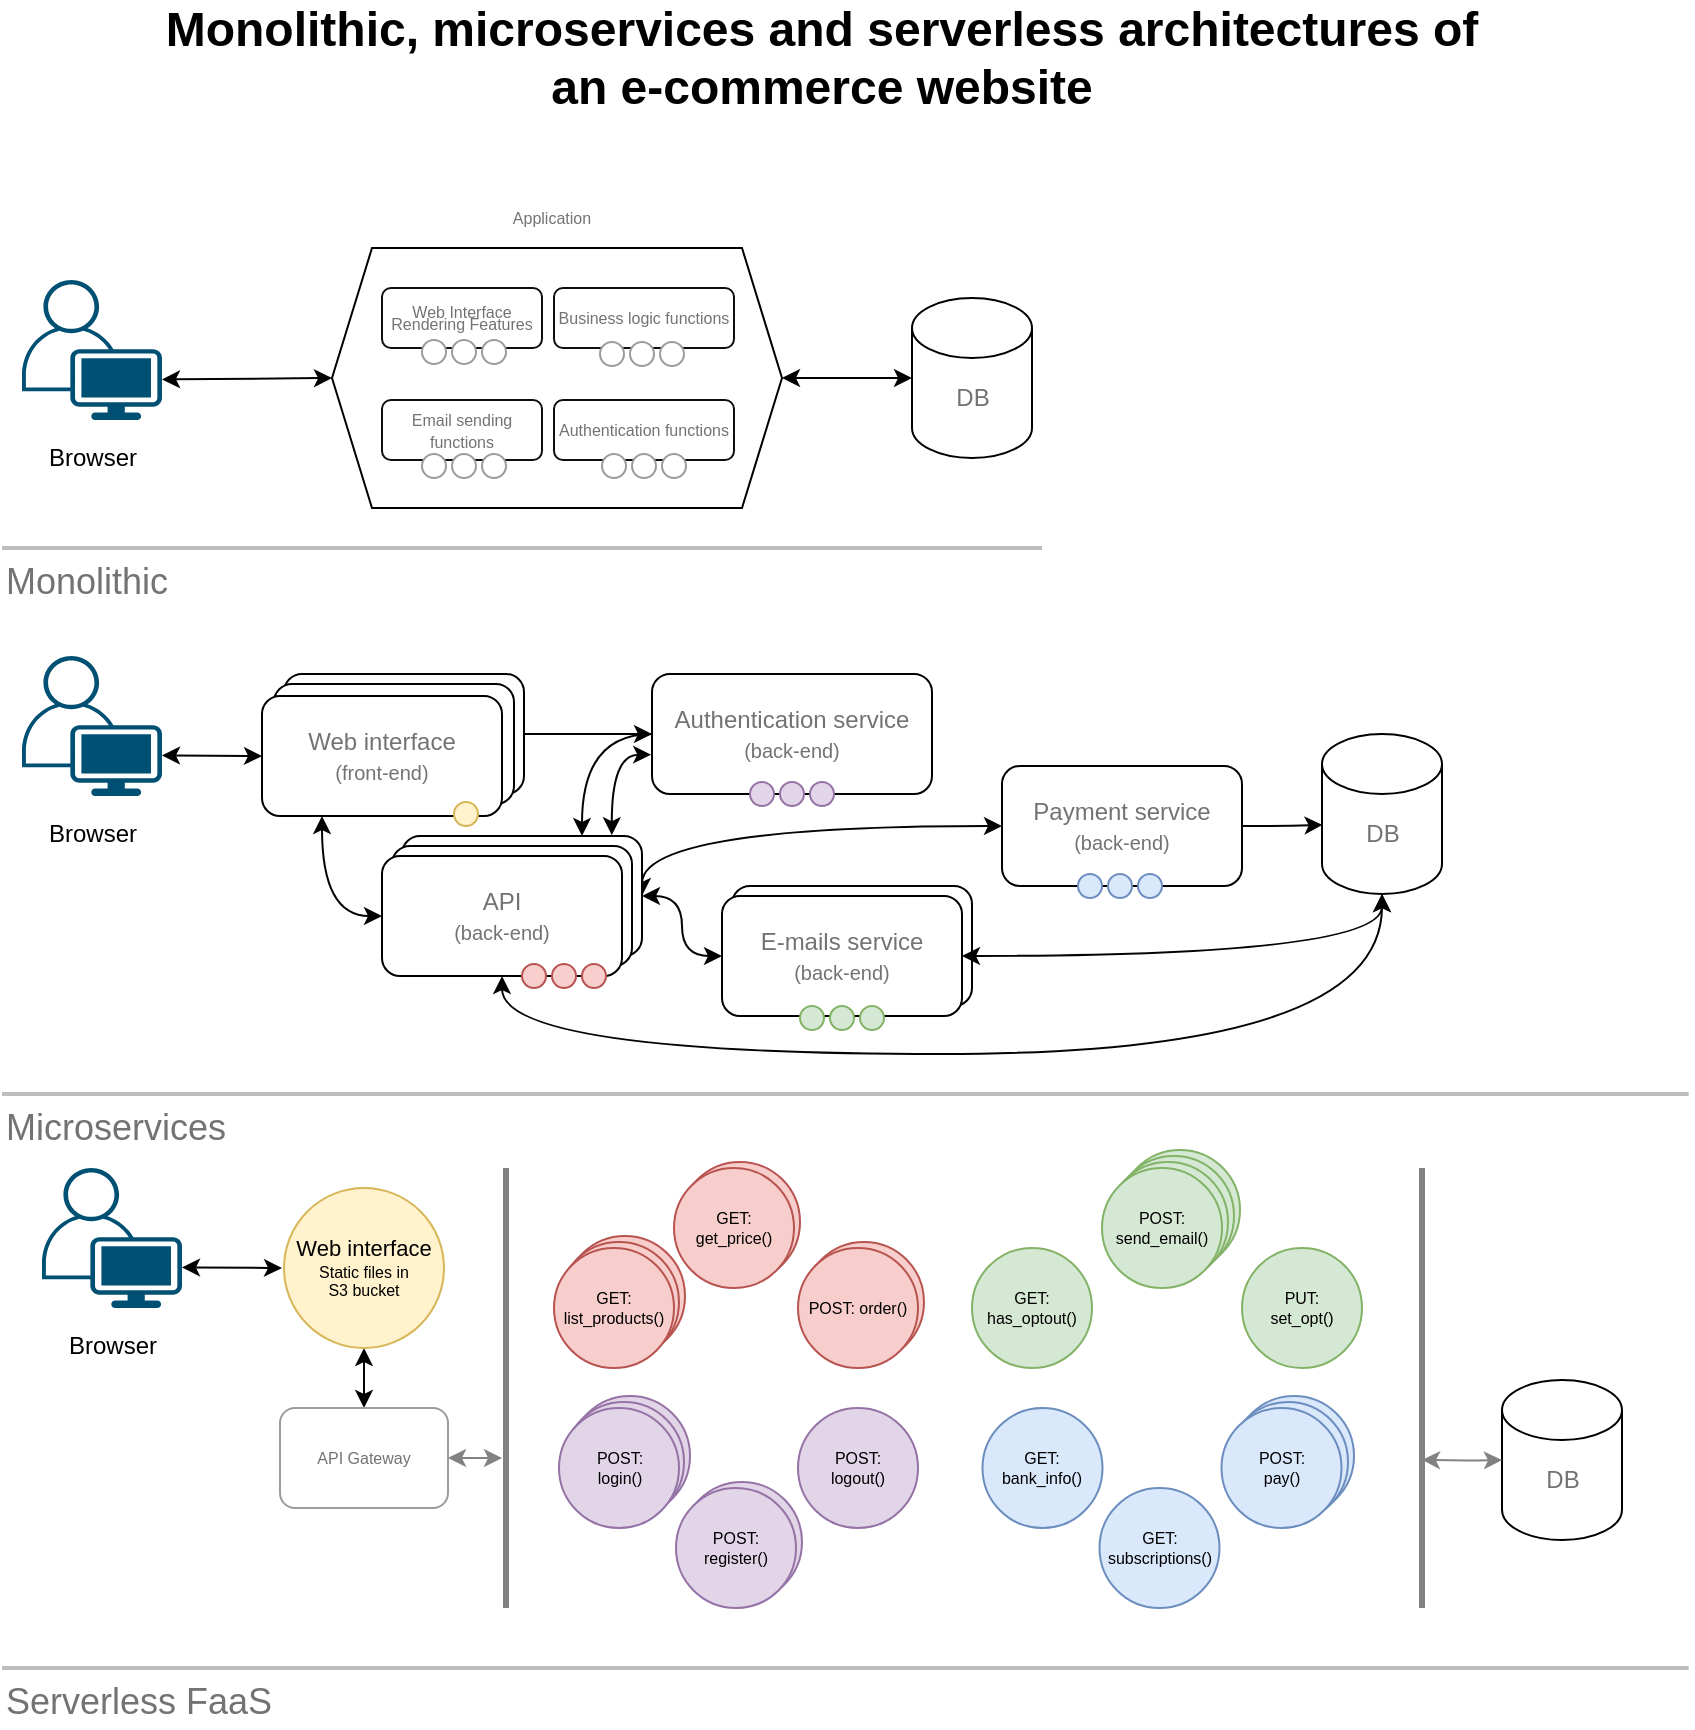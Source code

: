 <mxfile version="20.8.10" type="device"><diagram name="Page-1" id="tmqnJBKDXSSbNeETiniW"><mxGraphModel dx="1863" dy="654" grid="1" gridSize="10" guides="1" tooltips="1" connect="1" arrows="1" fold="1" page="1" pageScale="1" pageWidth="827" pageHeight="1169" math="0" shadow="0"><root><mxCell id="0"/><mxCell id="1" parent="0"/><mxCell id="VtH9s7EDoOdF-iFuhZGA-161" value="POST: &lt;br&gt;register()" style="ellipse;whiteSpace=wrap;html=1;aspect=fixed;strokeColor=#9673a6;fontSize=8;fillColor=#e1d5e7;" parent="1" vertex="1"><mxGeometry x="260" y="987" width="60" height="60" as="geometry"/></mxCell><mxCell id="VtH9s7EDoOdF-iFuhZGA-160" value="POST: &lt;br&gt;login()" style="ellipse;whiteSpace=wrap;html=1;aspect=fixed;strokeColor=#9673a6;fontSize=8;fillColor=#e1d5e7;" parent="1" vertex="1"><mxGeometry x="204" y="944" width="60" height="60" as="geometry"/></mxCell><mxCell id="VtH9s7EDoOdF-iFuhZGA-159" value="POST:&lt;br&gt;send_email()" style="ellipse;whiteSpace=wrap;html=1;aspect=fixed;strokeColor=#82b366;fontSize=8;fillColor=#d5e8d4;" parent="1" vertex="1"><mxGeometry x="479" y="821" width="60" height="60" as="geometry"/></mxCell><mxCell id="VtH9s7EDoOdF-iFuhZGA-158" value="POST:&lt;br&gt;send_email()" style="ellipse;whiteSpace=wrap;html=1;aspect=fixed;strokeColor=#82b366;fontSize=8;fillColor=#d5e8d4;" parent="1" vertex="1"><mxGeometry x="476" y="824" width="60" height="60" as="geometry"/></mxCell><mxCell id="VtH9s7EDoOdF-iFuhZGA-157" value="POST:&lt;br&gt;send_email()" style="ellipse;whiteSpace=wrap;html=1;aspect=fixed;strokeColor=#82b366;fontSize=8;fillColor=#d5e8d4;" parent="1" vertex="1"><mxGeometry x="473" y="827" width="60" height="60" as="geometry"/></mxCell><mxCell id="VtH9s7EDoOdF-iFuhZGA-156" value="POST: &lt;br&gt;pay()" style="ellipse;whiteSpace=wrap;html=1;aspect=fixed;strokeColor=#6c8ebf;fontSize=8;fillColor=#dae8fc;" parent="1" vertex="1"><mxGeometry x="536" y="944" width="60" height="60" as="geometry"/></mxCell><mxCell id="VtH9s7EDoOdF-iFuhZGA-155" value="POST: &lt;br&gt;pay()" style="ellipse;whiteSpace=wrap;html=1;aspect=fixed;strokeColor=#6c8ebf;fontSize=8;fillColor=#dae8fc;" parent="1" vertex="1"><mxGeometry x="533" y="947" width="60" height="60" as="geometry"/></mxCell><mxCell id="VtH9s7EDoOdF-iFuhZGA-154" value="POST: &lt;br&gt;login()" style="ellipse;whiteSpace=wrap;html=1;aspect=fixed;strokeColor=#9673a6;fontSize=8;fillColor=#e1d5e7;" parent="1" vertex="1"><mxGeometry x="201" y="947" width="60" height="60" as="geometry"/></mxCell><mxCell id="VtH9s7EDoOdF-iFuhZGA-153" value="GET: get_price()" style="ellipse;whiteSpace=wrap;html=1;aspect=fixed;strokeColor=#b85450;fontSize=8;fillColor=#f8cecc;" parent="1" vertex="1"><mxGeometry x="259" y="827" width="60" height="60" as="geometry"/></mxCell><mxCell id="VtH9s7EDoOdF-iFuhZGA-152" value="POST: order()" style="ellipse;whiteSpace=wrap;html=1;aspect=fixed;strokeColor=#b85450;fontSize=8;fillColor=#f8cecc;" parent="1" vertex="1"><mxGeometry x="321" y="867" width="60" height="60" as="geometry"/></mxCell><mxCell id="VtH9s7EDoOdF-iFuhZGA-151" value="GET: list_products()" style="ellipse;whiteSpace=wrap;html=1;aspect=fixed;strokeColor=#b85450;fontSize=8;fillColor=#f8cecc;" parent="1" vertex="1"><mxGeometry x="201.5" y="864" width="60" height="60" as="geometry"/></mxCell><mxCell id="VtH9s7EDoOdF-iFuhZGA-150" value="GET: list_products()" style="ellipse;whiteSpace=wrap;html=1;aspect=fixed;strokeColor=#b85450;fontSize=8;fillColor=#f8cecc;" parent="1" vertex="1"><mxGeometry x="198.5" y="867" width="60" height="60" as="geometry"/></mxCell><mxCell id="VtH9s7EDoOdF-iFuhZGA-80" value="" style="rounded=1;whiteSpace=wrap;html=1;fontSize=12;fontColor=#737373;" parent="1" vertex="1"><mxGeometry x="285" y="689" width="120" height="60" as="geometry"/></mxCell><mxCell id="VtH9s7EDoOdF-iFuhZGA-47" style="edgeStyle=orthogonalEdgeStyle;rounded=0;orthogonalLoop=1;jettySize=auto;html=1;exitX=0.75;exitY=0;exitDx=0;exitDy=0;entryX=0;entryY=0.5;entryDx=0;entryDy=0;strokeColor=#030303;strokeWidth=1;fontSize=8;fontColor=#737373;startArrow=classic;startFill=1;endArrow=none;endFill=0;curved=1;" parent="1" source="VtH9s7EDoOdF-iFuhZGA-38" target="VtH9s7EDoOdF-iFuhZGA-35" edge="1"><mxGeometry relative="1" as="geometry"/></mxCell><mxCell id="VtH9s7EDoOdF-iFuhZGA-50" style="edgeStyle=orthogonalEdgeStyle;rounded=0;orthogonalLoop=1;jettySize=auto;html=1;exitX=0.874;exitY=-0.007;exitDx=0;exitDy=0;entryX=-0.003;entryY=0.672;entryDx=0;entryDy=0;strokeColor=#030303;strokeWidth=1;fontSize=8;fontColor=#737373;startArrow=classic;startFill=1;endArrow=classic;endFill=1;exitPerimeter=0;entryPerimeter=0;curved=1;" parent="1" source="VtH9s7EDoOdF-iFuhZGA-38" target="VtH9s7EDoOdF-iFuhZGA-35" edge="1"><mxGeometry relative="1" as="geometry"/></mxCell><mxCell id="VtH9s7EDoOdF-iFuhZGA-51" style="edgeStyle=orthogonalEdgeStyle;curved=1;rounded=0;orthogonalLoop=1;jettySize=auto;html=1;exitX=1;exitY=0.5;exitDx=0;exitDy=0;entryX=0;entryY=0.5;entryDx=0;entryDy=0;strokeColor=#030303;strokeWidth=1;fontSize=8;fontColor=#737373;startArrow=classic;startFill=1;endArrow=classic;endFill=1;" parent="1" source="VtH9s7EDoOdF-iFuhZGA-38" target="VtH9s7EDoOdF-iFuhZGA-42" edge="1"><mxGeometry relative="1" as="geometry"/></mxCell><mxCell id="VtH9s7EDoOdF-iFuhZGA-52" style="edgeStyle=orthogonalEdgeStyle;curved=1;rounded=0;orthogonalLoop=1;jettySize=auto;html=1;exitX=1;exitY=0.5;exitDx=0;exitDy=0;entryX=0;entryY=0.5;entryDx=0;entryDy=0;strokeColor=#030303;strokeWidth=1;fontSize=8;fontColor=#737373;startArrow=classic;startFill=1;endArrow=classic;endFill=1;" parent="1" source="VtH9s7EDoOdF-iFuhZGA-38" target="VtH9s7EDoOdF-iFuhZGA-40" edge="1"><mxGeometry relative="1" as="geometry"><Array as="points"><mxPoint x="240" y="659"/></Array></mxGeometry></mxCell><mxCell id="VtH9s7EDoOdF-iFuhZGA-38" value="" style="rounded=1;whiteSpace=wrap;html=1;fontSize=12;fontColor=#737373;" parent="1" vertex="1"><mxGeometry x="120" y="664" width="120" height="60" as="geometry"/></mxCell><mxCell id="VtH9s7EDoOdF-iFuhZGA-39" value="" style="rounded=1;whiteSpace=wrap;html=1;fontSize=12;fontColor=#737373;" parent="1" vertex="1"><mxGeometry x="115" y="669" width="120" height="60" as="geometry"/></mxCell><mxCell id="VtH9s7EDoOdF-iFuhZGA-48" style="edgeStyle=orthogonalEdgeStyle;rounded=0;orthogonalLoop=1;jettySize=auto;html=1;exitX=1;exitY=0.5;exitDx=0;exitDy=0;entryX=0;entryY=0.5;entryDx=0;entryDy=0;strokeColor=#030303;strokeWidth=1;fontSize=8;fontColor=#737373;startArrow=none;startFill=0;endArrow=classic;endFill=1;curved=1;" parent="1" source="VtH9s7EDoOdF-iFuhZGA-37" target="VtH9s7EDoOdF-iFuhZGA-35" edge="1"><mxGeometry relative="1" as="geometry"/></mxCell><mxCell id="VtH9s7EDoOdF-iFuhZGA-37" value="" style="rounded=1;whiteSpace=wrap;html=1;fontSize=12;fontColor=#737373;" parent="1" vertex="1"><mxGeometry x="61" y="583" width="120" height="60" as="geometry"/></mxCell><mxCell id="VtH9s7EDoOdF-iFuhZGA-36" value="" style="rounded=1;whiteSpace=wrap;html=1;fontSize=12;fontColor=#737373;" parent="1" vertex="1"><mxGeometry x="56" y="588" width="120" height="60" as="geometry"/></mxCell><mxCell id="VtH9s7EDoOdF-iFuhZGA-1" value="&lt;font style=&quot;&quot;&gt;&lt;b&gt;&lt;font style=&quot;font-size: 24px;&quot;&gt;Monolithic, microservices and serverless architectures of &lt;br&gt;an e-commerce website&lt;/font&gt;&lt;/b&gt;&lt;br&gt;&lt;/font&gt;" style="text;html=1;strokeColor=none;fillColor=none;align=center;verticalAlign=middle;whiteSpace=wrap;rounded=0;" parent="1" vertex="1"><mxGeometry x="-60" y="260" width="780" height="30" as="geometry"/></mxCell><mxCell id="VtH9s7EDoOdF-iFuhZGA-109" style="edgeStyle=none;rounded=0;orthogonalLoop=1;jettySize=auto;html=1;exitX=0;exitY=0.5;exitDx=0;exitDy=0;entryX=1;entryY=0.71;entryDx=0;entryDy=0;entryPerimeter=0;strokeColor=#030303;strokeWidth=1;fontSize=8;fontColor=#737373;startArrow=classic;startFill=1;endArrow=classic;endFill=1;" parent="1" source="VtH9s7EDoOdF-iFuhZGA-2" target="VtH9s7EDoOdF-iFuhZGA-6" edge="1"><mxGeometry relative="1" as="geometry"/></mxCell><mxCell id="VtH9s7EDoOdF-iFuhZGA-2" value="" style="shape=hexagon;perimeter=hexagonPerimeter2;whiteSpace=wrap;html=1;fixedSize=1;fontSize=24;rotation=0;" parent="1" vertex="1"><mxGeometry x="85" y="370" width="225" height="130" as="geometry"/></mxCell><mxCell id="VtH9s7EDoOdF-iFuhZGA-4" value="" style="endArrow=classic;startArrow=classic;html=1;rounded=0;fontSize=24;exitX=1;exitY=0.5;exitDx=0;exitDy=0;entryX=0;entryY=0.5;entryDx=0;entryDy=0;entryPerimeter=0;" parent="1" target="VtH9s7EDoOdF-iFuhZGA-3" edge="1"><mxGeometry width="50" height="50" relative="1" as="geometry"><mxPoint x="310" y="435" as="sourcePoint"/><mxPoint x="515" y="510" as="targetPoint"/></mxGeometry></mxCell><mxCell id="VtH9s7EDoOdF-iFuhZGA-5" value="&lt;font color=&quot;#737373&quot; style=&quot;font-size: 18px;&quot;&gt;Monolithic&lt;/font&gt;" style="text;html=1;strokeColor=none;fillColor=none;align=left;verticalAlign=middle;whiteSpace=wrap;rounded=0;fontSize=24;" parent="1" vertex="1"><mxGeometry x="-80" y="520" width="160" height="30" as="geometry"/></mxCell><mxCell id="VtH9s7EDoOdF-iFuhZGA-6" value="&lt;font style=&quot;font-size: 12px;&quot;&gt;Browser&lt;/font&gt;" style="points=[[0.35,0,0],[0.98,0.51,0],[1,0.71,0],[0.67,1,0],[0,0.795,0],[0,0.65,0]];verticalLabelPosition=bottom;sketch=0;html=1;verticalAlign=top;aspect=fixed;align=center;pointerEvents=1;shape=mxgraph.cisco19.user;fillColor=#005073;strokeColor=none;fontSize=18;" parent="1" vertex="1"><mxGeometry x="-70" y="386" width="70" height="70" as="geometry"/></mxCell><mxCell id="VtH9s7EDoOdF-iFuhZGA-7" value="" style="endArrow=none;html=1;rounded=0;fontSize=18;strokeWidth=2;strokeColor=#BDBDBD;" parent="1" edge="1"><mxGeometry width="50" height="50" relative="1" as="geometry"><mxPoint x="-80" y="520" as="sourcePoint"/><mxPoint x="440" y="520" as="targetPoint"/></mxGeometry></mxCell><mxCell id="VtH9s7EDoOdF-iFuhZGA-16" value="&lt;font color=&quot;#737373&quot; style=&quot;font-size: 18px;&quot;&gt;Microservices&lt;/font&gt;" style="text;html=1;strokeColor=none;fillColor=none;align=left;verticalAlign=middle;whiteSpace=wrap;rounded=0;fontSize=24;" parent="1" vertex="1"><mxGeometry x="-80" y="793" width="160" height="30" as="geometry"/></mxCell><mxCell id="VtH9s7EDoOdF-iFuhZGA-107" style="rounded=0;orthogonalLoop=1;jettySize=auto;html=1;exitX=1;exitY=0.71;exitDx=0;exitDy=0;exitPerimeter=0;entryX=0;entryY=0.5;entryDx=0;entryDy=0;strokeColor=#030303;strokeWidth=1;fontSize=8;fontColor=#737373;startArrow=classic;startFill=1;endArrow=classic;endFill=1;" parent="1" source="VtH9s7EDoOdF-iFuhZGA-17" target="VtH9s7EDoOdF-iFuhZGA-25" edge="1"><mxGeometry relative="1" as="geometry"/></mxCell><mxCell id="VtH9s7EDoOdF-iFuhZGA-17" value="&lt;font style=&quot;font-size: 12px;&quot;&gt;Browser&lt;/font&gt;" style="points=[[0.35,0,0],[0.98,0.51,0],[1,0.71,0],[0.67,1,0],[0,0.795,0],[0,0.65,0]];verticalLabelPosition=bottom;sketch=0;html=1;verticalAlign=top;aspect=fixed;align=center;pointerEvents=1;shape=mxgraph.cisco19.user;fillColor=#005073;strokeColor=none;fontSize=18;" parent="1" vertex="1"><mxGeometry x="-70" y="574" width="70" height="70" as="geometry"/></mxCell><mxCell id="VtH9s7EDoOdF-iFuhZGA-18" value="" style="endArrow=none;html=1;rounded=0;fontSize=18;strokeWidth=2;strokeColor=#BDBDBD;" parent="1" edge="1"><mxGeometry width="50" height="50" relative="1" as="geometry"><mxPoint x="-80" y="793" as="sourcePoint"/><mxPoint x="763.333" y="793" as="targetPoint"/></mxGeometry></mxCell><mxCell id="VtH9s7EDoOdF-iFuhZGA-55" style="edgeStyle=orthogonalEdgeStyle;curved=1;rounded=0;orthogonalLoop=1;jettySize=auto;html=1;exitX=0.5;exitY=1;exitDx=0;exitDy=0;entryX=0.5;entryY=1;entryDx=0;entryDy=0;entryPerimeter=0;strokeColor=#030303;strokeWidth=1;fontSize=8;fontColor=#737373;startArrow=classic;startFill=1;endArrow=classic;endFill=1;" parent="1" source="VtH9s7EDoOdF-iFuhZGA-27" target="VtH9s7EDoOdF-iFuhZGA-33" edge="1"><mxGeometry relative="1" as="geometry"><Array as="points"><mxPoint x="170" y="773"/><mxPoint x="610" y="773"/></Array></mxGeometry></mxCell><mxCell id="VtH9s7EDoOdF-iFuhZGA-27" value="API&lt;br&gt;&lt;font style=&quot;font-size: 10px;&quot;&gt;(back-end)&lt;/font&gt;" style="rounded=1;whiteSpace=wrap;html=1;fontSize=12;fontColor=#737373;" parent="1" vertex="1"><mxGeometry x="110" y="674" width="120" height="60" as="geometry"/></mxCell><mxCell id="VtH9s7EDoOdF-iFuhZGA-79" style="edgeStyle=orthogonalEdgeStyle;curved=1;rounded=0;orthogonalLoop=1;jettySize=auto;html=1;exitX=0.25;exitY=1;exitDx=0;exitDy=0;entryX=0;entryY=0.5;entryDx=0;entryDy=0;strokeColor=#030303;strokeWidth=1;fontSize=8;fontColor=#737373;startArrow=classic;startFill=1;endArrow=classic;endFill=1;" parent="1" source="VtH9s7EDoOdF-iFuhZGA-25" target="VtH9s7EDoOdF-iFuhZGA-27" edge="1"><mxGeometry relative="1" as="geometry"/></mxCell><mxCell id="VtH9s7EDoOdF-iFuhZGA-25" value="Web interface&lt;br&gt;&lt;font style=&quot;font-size: 10px;&quot;&gt;(front-end)&lt;/font&gt;" style="rounded=1;whiteSpace=wrap;html=1;fontSize=12;fontColor=#737373;" parent="1" vertex="1"><mxGeometry x="50" y="594" width="120" height="60" as="geometry"/></mxCell><mxCell id="VtH9s7EDoOdF-iFuhZGA-31" value="" style="group" parent="1" vertex="1" connectable="0"><mxGeometry x="375" y="395" width="60" height="91" as="geometry"/></mxCell><mxCell id="VtH9s7EDoOdF-iFuhZGA-3" value="" style="shape=cylinder3;whiteSpace=wrap;html=1;boundedLbl=1;backgroundOutline=1;size=15;fontSize=24;" parent="VtH9s7EDoOdF-iFuhZGA-31" vertex="1"><mxGeometry width="60" height="80" as="geometry"/></mxCell><mxCell id="VtH9s7EDoOdF-iFuhZGA-26" value="DB" style="text;html=1;strokeColor=none;fillColor=none;align=center;verticalAlign=middle;whiteSpace=wrap;rounded=0;fontSize=12;fontColor=#737373;" parent="VtH9s7EDoOdF-iFuhZGA-31" vertex="1"><mxGeometry x="7.5" y="35" width="45" height="30" as="geometry"/></mxCell><mxCell id="VtH9s7EDoOdF-iFuhZGA-32" value="" style="group" parent="1" vertex="1" connectable="0"><mxGeometry x="580" y="613" width="60" height="80" as="geometry"/></mxCell><mxCell id="VtH9s7EDoOdF-iFuhZGA-33" value="" style="shape=cylinder3;whiteSpace=wrap;html=1;boundedLbl=1;backgroundOutline=1;size=15;fontSize=24;" parent="VtH9s7EDoOdF-iFuhZGA-32" vertex="1"><mxGeometry width="60" height="80" as="geometry"/></mxCell><mxCell id="VtH9s7EDoOdF-iFuhZGA-34" value="DB" style="text;html=1;strokeColor=none;fillColor=none;align=center;verticalAlign=middle;whiteSpace=wrap;rounded=0;fontSize=12;fontColor=#737373;" parent="VtH9s7EDoOdF-iFuhZGA-32" vertex="1"><mxGeometry x="7.5" y="35" width="45" height="30" as="geometry"/></mxCell><mxCell id="VtH9s7EDoOdF-iFuhZGA-35" value="&lt;font style=&quot;&quot;&gt;Authentication service&lt;br&gt;&lt;/font&gt;&lt;font style=&quot;font-size: 10px;&quot;&gt;(back-end)&lt;/font&gt;" style="rounded=1;whiteSpace=wrap;html=1;fontSize=12;fontColor=#737373;" parent="1" vertex="1"><mxGeometry x="245" y="583" width="140" height="60" as="geometry"/></mxCell><mxCell id="VtH9s7EDoOdF-iFuhZGA-54" style="edgeStyle=orthogonalEdgeStyle;curved=1;rounded=0;orthogonalLoop=1;jettySize=auto;html=1;exitX=1;exitY=0.5;exitDx=0;exitDy=0;entryX=0.005;entryY=0.568;entryDx=0;entryDy=0;entryPerimeter=0;strokeColor=#030303;strokeWidth=1;fontSize=8;fontColor=#737373;startArrow=none;startFill=0;endArrow=classic;endFill=1;" parent="1" source="VtH9s7EDoOdF-iFuhZGA-40" target="VtH9s7EDoOdF-iFuhZGA-33" edge="1"><mxGeometry relative="1" as="geometry"/></mxCell><mxCell id="VtH9s7EDoOdF-iFuhZGA-40" value="&lt;font style=&quot;&quot;&gt;Payment service&lt;br&gt;&lt;/font&gt;&lt;font style=&quot;font-size: 10px;&quot;&gt;(back-end)&lt;/font&gt;" style="rounded=1;whiteSpace=wrap;html=1;fontSize=12;fontColor=#737373;" parent="1" vertex="1"><mxGeometry x="420" y="629" width="120" height="60" as="geometry"/></mxCell><mxCell id="VtH9s7EDoOdF-iFuhZGA-53" style="edgeStyle=orthogonalEdgeStyle;curved=1;rounded=0;orthogonalLoop=1;jettySize=auto;html=1;exitX=1;exitY=0.5;exitDx=0;exitDy=0;entryX=0.5;entryY=1;entryDx=0;entryDy=0;entryPerimeter=0;strokeColor=#030303;strokeWidth=1;fontSize=8;fontColor=#737373;startArrow=classic;startFill=1;endArrow=classic;endFill=1;" parent="1" source="VtH9s7EDoOdF-iFuhZGA-42" target="VtH9s7EDoOdF-iFuhZGA-33" edge="1"><mxGeometry relative="1" as="geometry"/></mxCell><mxCell id="VtH9s7EDoOdF-iFuhZGA-42" value="&lt;font style=&quot;&quot;&gt;E-mails service&lt;br&gt;&lt;/font&gt;&lt;font style=&quot;font-size: 10px;&quot;&gt;(back-end)&lt;/font&gt;" style="rounded=1;whiteSpace=wrap;html=1;fontSize=12;fontColor=#737373;" parent="1" vertex="1"><mxGeometry x="280" y="694" width="120" height="60" as="geometry"/></mxCell><mxCell id="VtH9s7EDoOdF-iFuhZGA-43" value="&lt;p style=&quot;line-height: 70%; font-size: 8px;&quot;&gt;Web Interface Rendering Features&lt;br&gt;&lt;/p&gt;" style="rounded=1;whiteSpace=wrap;html=1;strokeColor=#0F0F0F;fontSize=12;fontColor=#737373;" parent="1" vertex="1"><mxGeometry x="110" y="390" width="80" height="30" as="geometry"/></mxCell><mxCell id="VtH9s7EDoOdF-iFuhZGA-44" value="&lt;p style=&quot;line-height: 70%;&quot;&gt;&lt;font style=&quot;font-size: 8px;&quot;&gt;Business logic functions&lt;/font&gt;&lt;br&gt;&lt;/p&gt;" style="rounded=1;whiteSpace=wrap;html=1;strokeColor=#0F0F0F;fontSize=12;fontColor=#737373;" parent="1" vertex="1"><mxGeometry x="196" y="390" width="90" height="30" as="geometry"/></mxCell><mxCell id="VtH9s7EDoOdF-iFuhZGA-45" value="&lt;p style=&quot;line-height: 70%;&quot;&gt;&lt;font style=&quot;font-size: 8px;&quot;&gt;Email sending functions&lt;/font&gt;&lt;br&gt;&lt;/p&gt;" style="rounded=1;whiteSpace=wrap;html=1;strokeColor=#0F0F0F;fontSize=12;fontColor=#737373;" parent="1" vertex="1"><mxGeometry x="110" y="446" width="80" height="30" as="geometry"/></mxCell><mxCell id="VtH9s7EDoOdF-iFuhZGA-60" value="&lt;p style=&quot;line-height: 70%;&quot;&gt;&lt;font style=&quot;font-size: 8px;&quot;&gt;Authentication functions&lt;/font&gt;&lt;br&gt;&lt;/p&gt;" style="rounded=1;whiteSpace=wrap;html=1;strokeColor=#0F0F0F;fontSize=12;fontColor=#737373;" parent="1" vertex="1"><mxGeometry x="196" y="446" width="90" height="30" as="geometry"/></mxCell><mxCell id="VtH9s7EDoOdF-iFuhZGA-64" value="" style="group" parent="1" vertex="1" connectable="0"><mxGeometry x="219" y="417" width="42" height="12" as="geometry"/></mxCell><mxCell id="VtH9s7EDoOdF-iFuhZGA-59" value="" style="ellipse;whiteSpace=wrap;html=1;aspect=fixed;strokeColor=#9C9C9C;fontSize=8;fontColor=#737373;" parent="VtH9s7EDoOdF-iFuhZGA-64" vertex="1"><mxGeometry width="12" height="12" as="geometry"/></mxCell><mxCell id="VtH9s7EDoOdF-iFuhZGA-61" value="" style="ellipse;whiteSpace=wrap;html=1;aspect=fixed;strokeColor=#9C9C9C;fontSize=8;fontColor=#737373;" parent="VtH9s7EDoOdF-iFuhZGA-64" vertex="1"><mxGeometry x="15" width="12" height="12" as="geometry"/></mxCell><mxCell id="VtH9s7EDoOdF-iFuhZGA-62" value="" style="ellipse;whiteSpace=wrap;html=1;aspect=fixed;strokeColor=#9C9C9C;fontSize=8;fontColor=#737373;" parent="VtH9s7EDoOdF-iFuhZGA-64" vertex="1"><mxGeometry x="30" width="12" height="12" as="geometry"/></mxCell><mxCell id="VtH9s7EDoOdF-iFuhZGA-65" value="" style="group" parent="1" vertex="1" connectable="0"><mxGeometry x="220" y="473" width="42" height="12" as="geometry"/></mxCell><mxCell id="VtH9s7EDoOdF-iFuhZGA-66" value="" style="ellipse;whiteSpace=wrap;html=1;aspect=fixed;strokeColor=#9C9C9C;fontSize=8;fontColor=#737373;" parent="VtH9s7EDoOdF-iFuhZGA-65" vertex="1"><mxGeometry width="12" height="12" as="geometry"/></mxCell><mxCell id="VtH9s7EDoOdF-iFuhZGA-67" value="" style="ellipse;whiteSpace=wrap;html=1;aspect=fixed;strokeColor=#9C9C9C;fontSize=8;fontColor=#737373;" parent="VtH9s7EDoOdF-iFuhZGA-65" vertex="1"><mxGeometry x="15" width="12" height="12" as="geometry"/></mxCell><mxCell id="VtH9s7EDoOdF-iFuhZGA-68" value="" style="ellipse;whiteSpace=wrap;html=1;aspect=fixed;strokeColor=#9C9C9C;fontSize=8;fontColor=#737373;" parent="VtH9s7EDoOdF-iFuhZGA-65" vertex="1"><mxGeometry x="30" width="12" height="12" as="geometry"/></mxCell><mxCell id="VtH9s7EDoOdF-iFuhZGA-69" value="" style="group" parent="1" vertex="1" connectable="0"><mxGeometry x="130" y="473" width="42" height="12" as="geometry"/></mxCell><mxCell id="VtH9s7EDoOdF-iFuhZGA-70" value="" style="ellipse;whiteSpace=wrap;html=1;aspect=fixed;strokeColor=#9C9C9C;fontSize=8;fontColor=#737373;" parent="VtH9s7EDoOdF-iFuhZGA-69" vertex="1"><mxGeometry width="12" height="12" as="geometry"/></mxCell><mxCell id="VtH9s7EDoOdF-iFuhZGA-71" value="" style="ellipse;whiteSpace=wrap;html=1;aspect=fixed;strokeColor=#9C9C9C;fontSize=8;fontColor=#737373;" parent="VtH9s7EDoOdF-iFuhZGA-69" vertex="1"><mxGeometry x="15" width="12" height="12" as="geometry"/></mxCell><mxCell id="VtH9s7EDoOdF-iFuhZGA-72" value="" style="ellipse;whiteSpace=wrap;html=1;aspect=fixed;strokeColor=#9C9C9C;fontSize=8;fontColor=#737373;" parent="VtH9s7EDoOdF-iFuhZGA-69" vertex="1"><mxGeometry x="30" width="12" height="12" as="geometry"/></mxCell><mxCell id="VtH9s7EDoOdF-iFuhZGA-73" value="" style="group" parent="1" vertex="1" connectable="0"><mxGeometry x="130" y="416" width="42" height="12" as="geometry"/></mxCell><mxCell id="VtH9s7EDoOdF-iFuhZGA-74" value="" style="ellipse;whiteSpace=wrap;html=1;aspect=fixed;strokeColor=#9C9C9C;fontSize=8;fontColor=#737373;" parent="VtH9s7EDoOdF-iFuhZGA-73" vertex="1"><mxGeometry width="12" height="12" as="geometry"/></mxCell><mxCell id="VtH9s7EDoOdF-iFuhZGA-75" value="" style="ellipse;whiteSpace=wrap;html=1;aspect=fixed;strokeColor=#9C9C9C;fontSize=8;fontColor=#737373;" parent="VtH9s7EDoOdF-iFuhZGA-73" vertex="1"><mxGeometry x="15" width="12" height="12" as="geometry"/></mxCell><mxCell id="VtH9s7EDoOdF-iFuhZGA-76" value="" style="ellipse;whiteSpace=wrap;html=1;aspect=fixed;strokeColor=#9C9C9C;fontSize=8;fontColor=#737373;" parent="VtH9s7EDoOdF-iFuhZGA-73" vertex="1"><mxGeometry x="30" width="12" height="12" as="geometry"/></mxCell><mxCell id="VtH9s7EDoOdF-iFuhZGA-82" value="" style="group" parent="1" vertex="1" connectable="0"><mxGeometry x="294" y="637" width="42" height="12" as="geometry"/></mxCell><mxCell id="VtH9s7EDoOdF-iFuhZGA-83" value="" style="ellipse;whiteSpace=wrap;html=1;aspect=fixed;strokeColor=#9673a6;fontSize=8;fillColor=#e1d5e7;" parent="VtH9s7EDoOdF-iFuhZGA-82" vertex="1"><mxGeometry width="12" height="12" as="geometry"/></mxCell><mxCell id="VtH9s7EDoOdF-iFuhZGA-84" value="" style="ellipse;whiteSpace=wrap;html=1;aspect=fixed;strokeColor=#9673a6;fontSize=8;fillColor=#e1d5e7;" parent="VtH9s7EDoOdF-iFuhZGA-82" vertex="1"><mxGeometry x="15" width="12" height="12" as="geometry"/></mxCell><mxCell id="VtH9s7EDoOdF-iFuhZGA-85" value="" style="ellipse;whiteSpace=wrap;html=1;aspect=fixed;strokeColor=#9673a6;fontSize=8;fillColor=#e1d5e7;" parent="VtH9s7EDoOdF-iFuhZGA-82" vertex="1"><mxGeometry x="30" width="12" height="12" as="geometry"/></mxCell><mxCell id="VtH9s7EDoOdF-iFuhZGA-87" value="" style="group" parent="1" vertex="1" connectable="0"><mxGeometry x="458" y="683" width="42" height="12" as="geometry"/></mxCell><mxCell id="VtH9s7EDoOdF-iFuhZGA-88" value="" style="ellipse;whiteSpace=wrap;html=1;aspect=fixed;strokeColor=#6c8ebf;fontSize=8;fillColor=#dae8fc;" parent="VtH9s7EDoOdF-iFuhZGA-87" vertex="1"><mxGeometry width="12" height="12" as="geometry"/></mxCell><mxCell id="VtH9s7EDoOdF-iFuhZGA-89" value="" style="ellipse;whiteSpace=wrap;html=1;aspect=fixed;strokeColor=#6c8ebf;fontSize=8;fillColor=#dae8fc;" parent="VtH9s7EDoOdF-iFuhZGA-87" vertex="1"><mxGeometry x="15" width="12" height="12" as="geometry"/></mxCell><mxCell id="VtH9s7EDoOdF-iFuhZGA-90" value="" style="ellipse;whiteSpace=wrap;html=1;aspect=fixed;strokeColor=#6c8ebf;fontSize=8;fillColor=#dae8fc;" parent="VtH9s7EDoOdF-iFuhZGA-87" vertex="1"><mxGeometry x="30" width="12" height="12" as="geometry"/></mxCell><mxCell id="VtH9s7EDoOdF-iFuhZGA-98" value="" style="group" parent="1" vertex="1" connectable="0"><mxGeometry x="180" y="728" width="42" height="12" as="geometry"/></mxCell><mxCell id="VtH9s7EDoOdF-iFuhZGA-99" value="" style="ellipse;whiteSpace=wrap;html=1;aspect=fixed;strokeColor=#b85450;fontSize=8;fillColor=#f8cecc;" parent="VtH9s7EDoOdF-iFuhZGA-98" vertex="1"><mxGeometry width="12" height="12" as="geometry"/></mxCell><mxCell id="VtH9s7EDoOdF-iFuhZGA-100" value="" style="ellipse;whiteSpace=wrap;html=1;aspect=fixed;strokeColor=#b85450;fontSize=8;fillColor=#f8cecc;" parent="VtH9s7EDoOdF-iFuhZGA-98" vertex="1"><mxGeometry x="15" width="12" height="12" as="geometry"/></mxCell><mxCell id="VtH9s7EDoOdF-iFuhZGA-101" value="" style="ellipse;whiteSpace=wrap;html=1;aspect=fixed;strokeColor=#b85450;fontSize=8;fillColor=#f8cecc;" parent="VtH9s7EDoOdF-iFuhZGA-98" vertex="1"><mxGeometry x="30" width="12" height="12" as="geometry"/></mxCell><mxCell id="VtH9s7EDoOdF-iFuhZGA-102" value="" style="group" parent="1" vertex="1" connectable="0"><mxGeometry x="116" y="647" width="42" height="12" as="geometry"/></mxCell><mxCell id="VtH9s7EDoOdF-iFuhZGA-105" value="" style="ellipse;whiteSpace=wrap;html=1;aspect=fixed;strokeColor=#d6b656;fontSize=8;fillColor=#fff2cc;" parent="VtH9s7EDoOdF-iFuhZGA-102" vertex="1"><mxGeometry x="30" width="12" height="12" as="geometry"/></mxCell><mxCell id="VtH9s7EDoOdF-iFuhZGA-106" value="Application" style="text;html=1;strokeColor=none;fillColor=none;align=center;verticalAlign=middle;whiteSpace=wrap;rounded=0;fontSize=8;fontColor=#737373;" parent="1" vertex="1"><mxGeometry x="165" y="340" width="60" height="30" as="geometry"/></mxCell><mxCell id="VtH9s7EDoOdF-iFuhZGA-120" style="edgeStyle=none;rounded=0;orthogonalLoop=1;jettySize=auto;html=1;exitX=1;exitY=0.71;exitDx=0;exitDy=0;exitPerimeter=0;strokeColor=#030303;strokeWidth=1;fontSize=8;fontColor=#737373;startArrow=classic;startFill=1;endArrow=classic;endFill=1;" parent="1" source="VtH9s7EDoOdF-iFuhZGA-111" edge="1"><mxGeometry relative="1" as="geometry"><mxPoint x="60" y="880" as="targetPoint"/></mxGeometry></mxCell><mxCell id="VtH9s7EDoOdF-iFuhZGA-111" value="&lt;font style=&quot;font-size: 12px;&quot;&gt;Browser&lt;/font&gt;" style="points=[[0.35,0,0],[0.98,0.51,0],[1,0.71,0],[0.67,1,0],[0,0.795,0],[0,0.65,0]];verticalLabelPosition=bottom;sketch=0;html=1;verticalAlign=top;aspect=fixed;align=center;pointerEvents=1;shape=mxgraph.cisco19.user;fillColor=#005073;strokeColor=none;fontSize=18;" parent="1" vertex="1"><mxGeometry x="-60" y="830" width="70" height="70" as="geometry"/></mxCell><mxCell id="VtH9s7EDoOdF-iFuhZGA-121" style="edgeStyle=none;rounded=0;orthogonalLoop=1;jettySize=auto;html=1;exitX=0.5;exitY=1;exitDx=0;exitDy=0;entryX=0.5;entryY=0;entryDx=0;entryDy=0;strokeColor=#030303;strokeWidth=1;fontSize=8;fontColor=#737373;startArrow=classic;startFill=1;endArrow=classic;endFill=1;" parent="1" source="VtH9s7EDoOdF-iFuhZGA-112" target="VtH9s7EDoOdF-iFuhZGA-119" edge="1"><mxGeometry relative="1" as="geometry"/></mxCell><mxCell id="VtH9s7EDoOdF-iFuhZGA-112" value="&lt;span style=&quot;font-size: 11px;&quot;&gt;Web interface&lt;br&gt;&lt;/span&gt;Static files in &lt;br&gt;S3 bucket" style="ellipse;whiteSpace=wrap;html=1;aspect=fixed;strokeColor=#d6b656;fontSize=8;fillColor=#fff2cc;" parent="1" vertex="1"><mxGeometry x="61" y="840" width="80" height="80" as="geometry"/></mxCell><mxCell id="VtH9s7EDoOdF-iFuhZGA-113" value="GET: list_products()" style="ellipse;whiteSpace=wrap;html=1;aspect=fixed;strokeColor=#b85450;fontSize=8;fillColor=#f8cecc;" parent="1" vertex="1"><mxGeometry x="196" y="870" width="60" height="60" as="geometry"/></mxCell><mxCell id="VtH9s7EDoOdF-iFuhZGA-114" value="GET: get_price()" style="ellipse;whiteSpace=wrap;html=1;aspect=fixed;strokeColor=#b85450;fontSize=8;fillColor=#f8cecc;" parent="1" vertex="1"><mxGeometry x="256" y="830" width="60" height="60" as="geometry"/></mxCell><mxCell id="VtH9s7EDoOdF-iFuhZGA-115" value="POST: order()" style="ellipse;whiteSpace=wrap;html=1;aspect=fixed;strokeColor=#b85450;fontSize=8;fillColor=#f8cecc;" parent="1" vertex="1"><mxGeometry x="318" y="870" width="60" height="60" as="geometry"/></mxCell><mxCell id="VtH9s7EDoOdF-iFuhZGA-117" value="&lt;font color=&quot;#737373&quot; style=&quot;font-size: 18px;&quot;&gt;Serverless FaaS&lt;/font&gt;" style="text;html=1;strokeColor=none;fillColor=none;align=left;verticalAlign=middle;whiteSpace=wrap;rounded=0;fontSize=24;" parent="1" vertex="1"><mxGeometry x="-80" y="1080" width="160" height="30" as="geometry"/></mxCell><mxCell id="VtH9s7EDoOdF-iFuhZGA-118" value="" style="endArrow=none;html=1;rounded=0;fontSize=18;strokeWidth=2;strokeColor=#BDBDBD;" parent="1" edge="1"><mxGeometry width="50" height="50" relative="1" as="geometry"><mxPoint x="-80" y="1080" as="sourcePoint"/><mxPoint x="763.333" y="1080" as="targetPoint"/></mxGeometry></mxCell><mxCell id="VtH9s7EDoOdF-iFuhZGA-137" style="edgeStyle=orthogonalEdgeStyle;curved=1;rounded=0;orthogonalLoop=1;jettySize=auto;html=1;exitX=1;exitY=0.5;exitDx=0;exitDy=0;strokeColor=#828282;strokeWidth=1;fontSize=11;fontColor=#737373;startArrow=classic;startFill=1;endArrow=classic;endFill=1;" parent="1" source="VtH9s7EDoOdF-iFuhZGA-119" edge="1"><mxGeometry relative="1" as="geometry"><mxPoint x="170" y="975.172" as="targetPoint"/></mxGeometry></mxCell><mxCell id="VtH9s7EDoOdF-iFuhZGA-119" value="API Gateway" style="rounded=1;whiteSpace=wrap;html=1;strokeColor=#9C9C9C;fontSize=8;fontColor=#737373;" parent="1" vertex="1"><mxGeometry x="59" y="950" width="84" height="50" as="geometry"/></mxCell><mxCell id="VtH9s7EDoOdF-iFuhZGA-122" value="POST: &lt;br&gt;login()" style="ellipse;whiteSpace=wrap;html=1;aspect=fixed;strokeColor=#9673a6;fontSize=8;fillColor=#e1d5e7;" parent="1" vertex="1"><mxGeometry x="198.5" y="950" width="60" height="60" as="geometry"/></mxCell><mxCell id="VtH9s7EDoOdF-iFuhZGA-123" value="POST: &lt;br&gt;register()" style="ellipse;whiteSpace=wrap;html=1;aspect=fixed;strokeColor=#9673a6;fontSize=8;fillColor=#e1d5e7;" parent="1" vertex="1"><mxGeometry x="257" y="990" width="60" height="60" as="geometry"/></mxCell><mxCell id="VtH9s7EDoOdF-iFuhZGA-124" value="POST: &lt;br&gt;logout()" style="ellipse;whiteSpace=wrap;html=1;aspect=fixed;strokeColor=#9673a6;fontSize=8;fillColor=#e1d5e7;" parent="1" vertex="1"><mxGeometry x="318" y="950" width="60" height="60" as="geometry"/></mxCell><mxCell id="VtH9s7EDoOdF-iFuhZGA-125" value="" style="group" parent="1" vertex="1" connectable="0"><mxGeometry x="670" y="936" width="60" height="80" as="geometry"/></mxCell><mxCell id="VtH9s7EDoOdF-iFuhZGA-126" value="" style="shape=cylinder3;whiteSpace=wrap;html=1;boundedLbl=1;backgroundOutline=1;size=15;fontSize=24;" parent="VtH9s7EDoOdF-iFuhZGA-125" vertex="1"><mxGeometry width="60" height="80" as="geometry"/></mxCell><mxCell id="VtH9s7EDoOdF-iFuhZGA-127" value="DB" style="text;html=1;strokeColor=none;fillColor=none;align=center;verticalAlign=middle;whiteSpace=wrap;rounded=0;fontSize=12;fontColor=#737373;" parent="VtH9s7EDoOdF-iFuhZGA-125" vertex="1"><mxGeometry x="7.5" y="35" width="45" height="30" as="geometry"/></mxCell><mxCell id="VtH9s7EDoOdF-iFuhZGA-136" value="" style="endArrow=none;html=1;rounded=0;strokeColor=#828282;strokeWidth=3;fontSize=11;fontColor=#737373;curved=1;" parent="1" edge="1"><mxGeometry width="50" height="50" relative="1" as="geometry"><mxPoint x="172" y="1050" as="sourcePoint"/><mxPoint x="172" y="830" as="targetPoint"/></mxGeometry></mxCell><mxCell id="VtH9s7EDoOdF-iFuhZGA-138" value="" style="endArrow=none;html=1;rounded=0;strokeColor=#828282;strokeWidth=3;fontSize=11;fontColor=#737373;curved=1;" parent="1" edge="1"><mxGeometry width="50" height="50" relative="1" as="geometry"><mxPoint x="630" y="1050" as="sourcePoint"/><mxPoint x="630" y="830" as="targetPoint"/></mxGeometry></mxCell><mxCell id="VtH9s7EDoOdF-iFuhZGA-139" style="edgeStyle=orthogonalEdgeStyle;curved=1;rounded=0;orthogonalLoop=1;jettySize=auto;html=1;exitX=1;exitY=0.5;exitDx=0;exitDy=0;strokeColor=#828282;strokeWidth=1;fontSize=11;fontColor=#737373;startArrow=classic;startFill=1;endArrow=classic;endFill=1;entryX=0;entryY=0.5;entryDx=0;entryDy=0;entryPerimeter=0;" parent="1" target="VtH9s7EDoOdF-iFuhZGA-126" edge="1"><mxGeometry relative="1" as="geometry"><mxPoint x="657" y="976.082" as="targetPoint"/><mxPoint x="630" y="975.91" as="sourcePoint"/></mxGeometry></mxCell><mxCell id="VtH9s7EDoOdF-iFuhZGA-140" value="GET: has_optout()" style="ellipse;whiteSpace=wrap;html=1;aspect=fixed;strokeColor=#82b366;fontSize=8;fillColor=#d5e8d4;" parent="1" vertex="1"><mxGeometry x="405" y="870" width="60" height="60" as="geometry"/></mxCell><mxCell id="VtH9s7EDoOdF-iFuhZGA-141" value="POST:&lt;br&gt;send_email()" style="ellipse;whiteSpace=wrap;html=1;aspect=fixed;strokeColor=#82b366;fontSize=8;fillColor=#d5e8d4;" parent="1" vertex="1"><mxGeometry x="470" y="830" width="60" height="60" as="geometry"/></mxCell><mxCell id="VtH9s7EDoOdF-iFuhZGA-142" value="PUT:&lt;br&gt;set_opt()" style="ellipse;whiteSpace=wrap;html=1;aspect=fixed;strokeColor=#82b366;fontSize=8;fillColor=#d5e8d4;" parent="1" vertex="1"><mxGeometry x="540" y="870" width="60" height="60" as="geometry"/></mxCell><mxCell id="VtH9s7EDoOdF-iFuhZGA-143" value="" style="ellipse;whiteSpace=wrap;html=1;aspect=fixed;strokeColor=#82b366;fontSize=8;fillColor=#d5e8d4;" parent="1" vertex="1"><mxGeometry x="319" y="749" width="12" height="12" as="geometry"/></mxCell><mxCell id="VtH9s7EDoOdF-iFuhZGA-144" value="" style="ellipse;whiteSpace=wrap;html=1;aspect=fixed;strokeColor=#82b366;fontSize=8;fillColor=#d5e8d4;" parent="1" vertex="1"><mxGeometry x="334" y="749" width="12" height="12" as="geometry"/></mxCell><mxCell id="VtH9s7EDoOdF-iFuhZGA-145" value="" style="ellipse;whiteSpace=wrap;html=1;aspect=fixed;strokeColor=#82b366;fontSize=8;fillColor=#d5e8d4;" parent="1" vertex="1"><mxGeometry x="349" y="749" width="12" height="12" as="geometry"/></mxCell><mxCell id="VtH9s7EDoOdF-iFuhZGA-146" value="GET: &lt;br&gt;bank_info()" style="ellipse;whiteSpace=wrap;html=1;aspect=fixed;strokeColor=#6c8ebf;fontSize=8;fillColor=#dae8fc;" parent="1" vertex="1"><mxGeometry x="410.25" y="950" width="60" height="60" as="geometry"/></mxCell><mxCell id="VtH9s7EDoOdF-iFuhZGA-147" value="GET: &lt;br&gt;subscriptions()" style="ellipse;whiteSpace=wrap;html=1;aspect=fixed;strokeColor=#6c8ebf;fontSize=8;fillColor=#dae8fc;" parent="1" vertex="1"><mxGeometry x="468.75" y="990" width="60" height="60" as="geometry"/></mxCell><mxCell id="VtH9s7EDoOdF-iFuhZGA-148" value="POST: &lt;br&gt;pay()" style="ellipse;whiteSpace=wrap;html=1;aspect=fixed;strokeColor=#6c8ebf;fontSize=8;fillColor=#dae8fc;" parent="1" vertex="1"><mxGeometry x="529.75" y="950" width="60" height="60" as="geometry"/></mxCell></root></mxGraphModel></diagram></mxfile>